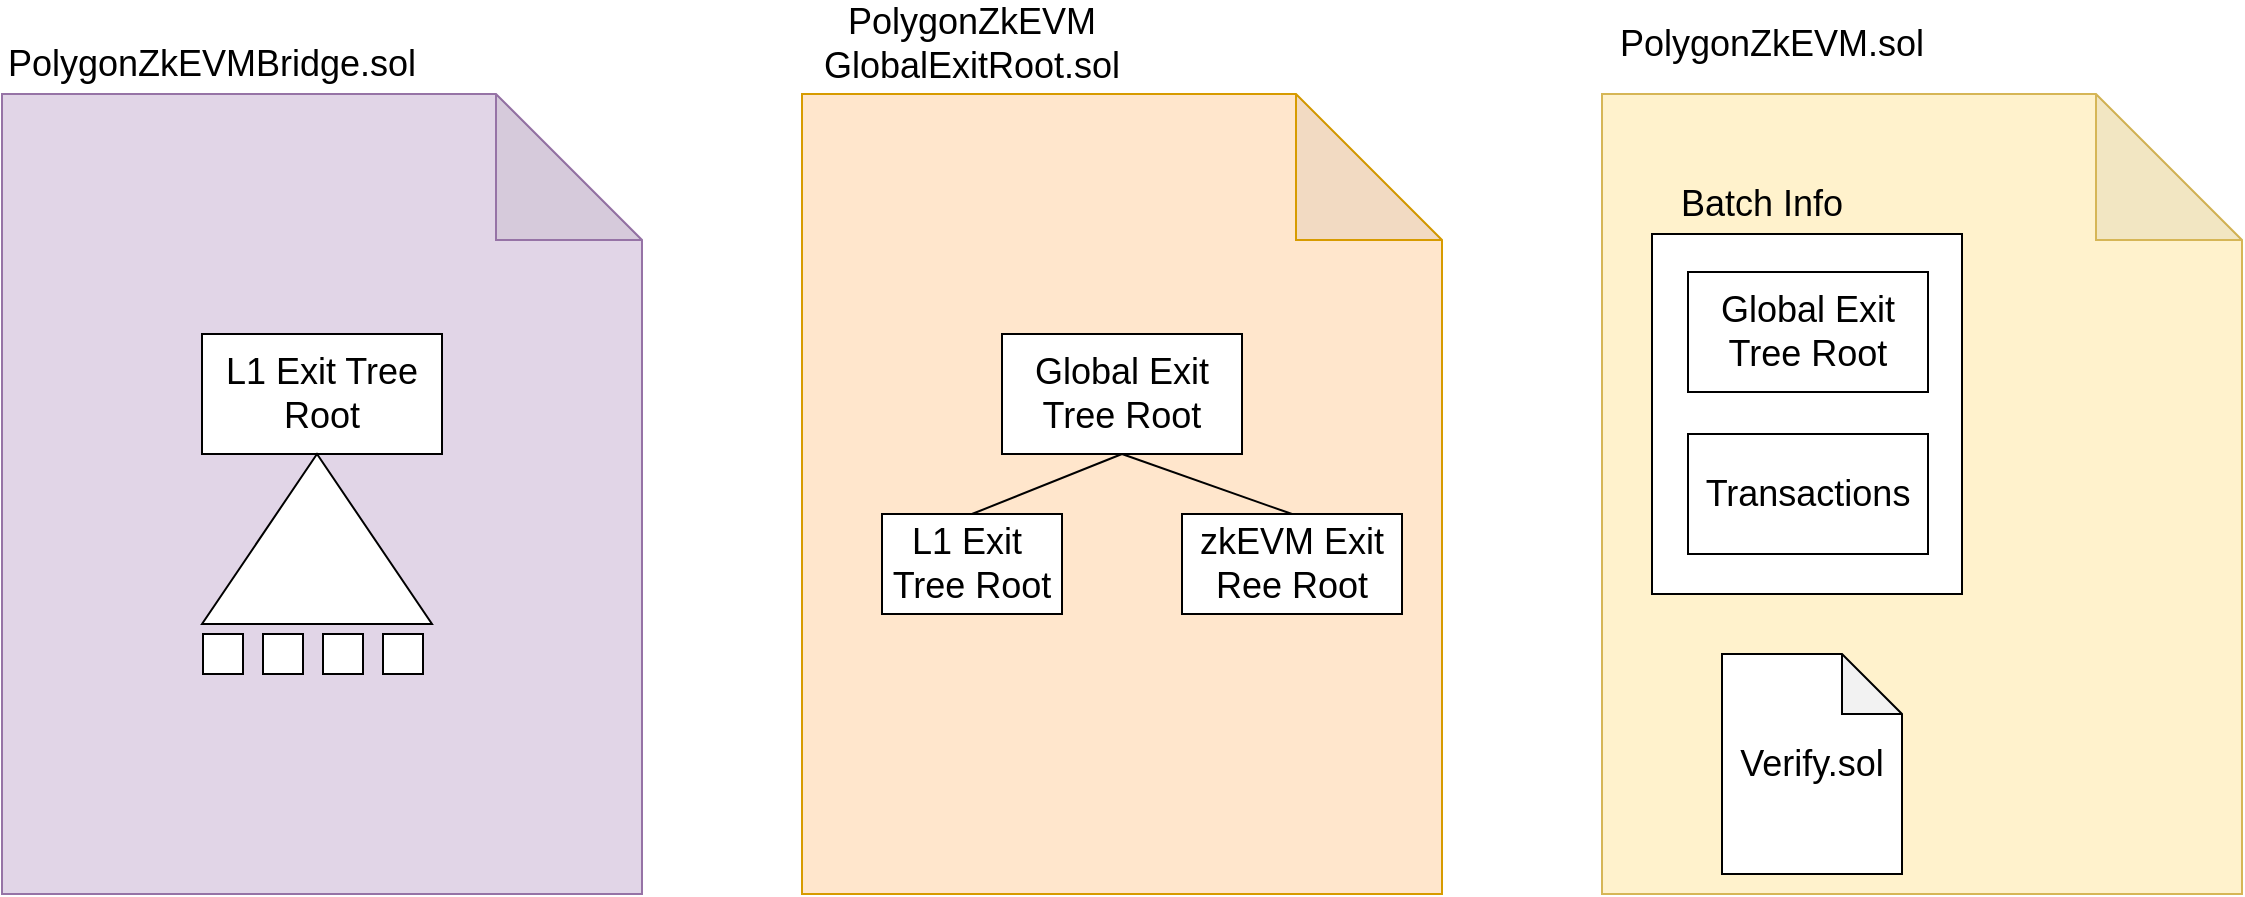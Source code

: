 <mxfile version="22.0.8" type="github">
  <diagram name="Seite-1" id="j2oCauuogQ8NOSz05JqT">
    <mxGraphModel dx="1468" dy="1003" grid="1" gridSize="10" guides="1" tooltips="1" connect="1" arrows="1" fold="1" page="1" pageScale="1" pageWidth="827" pageHeight="1169" math="0" shadow="0">
      <root>
        <mxCell id="0" />
        <mxCell id="1" parent="0" />
        <mxCell id="4N5WWOKBTAKUQs4fO8nh-11" value="" style="shape=note;whiteSpace=wrap;html=1;backgroundOutline=1;darkOpacity=0.05;size=73;fillColor=#e1d5e7;strokeColor=#9673a6;fontSize=18;" vertex="1" parent="1">
          <mxGeometry x="40" y="120" width="320" height="400" as="geometry" />
        </mxCell>
        <mxCell id="4N5WWOKBTAKUQs4fO8nh-14" value="" style="shape=note;whiteSpace=wrap;html=1;backgroundOutline=1;darkOpacity=0.05;size=73;fillColor=#ffe6cc;strokeColor=#d79b00;fontSize=18;" vertex="1" parent="1">
          <mxGeometry x="440" y="120" width="320" height="400" as="geometry" />
        </mxCell>
        <mxCell id="4N5WWOKBTAKUQs4fO8nh-15" value="" style="shape=note;whiteSpace=wrap;html=1;backgroundOutline=1;darkOpacity=0.05;size=73;fillColor=#fff2cc;strokeColor=#d6b656;fontSize=18;" vertex="1" parent="1">
          <mxGeometry x="840" y="120" width="320" height="400" as="geometry" />
        </mxCell>
        <mxCell id="4N5WWOKBTAKUQs4fO8nh-16" value="PolygonZkEVMBridge.sol" style="text;html=1;strokeColor=none;fillColor=none;align=center;verticalAlign=middle;whiteSpace=wrap;rounded=0;fontSize=18;" vertex="1" parent="1">
          <mxGeometry x="60" y="90" width="170" height="30" as="geometry" />
        </mxCell>
        <mxCell id="4N5WWOKBTAKUQs4fO8nh-17" value="PolygonZkEVM&lt;br style=&quot;font-size: 18px;&quot;&gt;GlobalExitRoot.sol" style="text;html=1;strokeColor=none;fillColor=none;align=center;verticalAlign=middle;whiteSpace=wrap;rounded=0;fontSize=18;" vertex="1" parent="1">
          <mxGeometry x="440" y="80" width="170" height="30" as="geometry" />
        </mxCell>
        <mxCell id="4N5WWOKBTAKUQs4fO8nh-18" value="PolygonZkEVM.sol" style="text;html=1;strokeColor=none;fillColor=none;align=center;verticalAlign=middle;whiteSpace=wrap;rounded=0;fontSize=18;" vertex="1" parent="1">
          <mxGeometry x="840" y="80" width="170" height="30" as="geometry" />
        </mxCell>
        <mxCell id="4N5WWOKBTAKUQs4fO8nh-19" value="&lt;font style=&quot;font-size: 18px;&quot;&gt;L1 Exit Tree Root&lt;/font&gt;" style="rounded=0;whiteSpace=wrap;html=1;" vertex="1" parent="1">
          <mxGeometry x="140" y="240" width="120" height="60" as="geometry" />
        </mxCell>
        <mxCell id="4N5WWOKBTAKUQs4fO8nh-20" value="" style="triangle;whiteSpace=wrap;html=1;rotation=-90;" vertex="1" parent="1">
          <mxGeometry x="155" y="285" width="85" height="115" as="geometry" />
        </mxCell>
        <mxCell id="4N5WWOKBTAKUQs4fO8nh-22" value="" style="whiteSpace=wrap;html=1;aspect=fixed;" vertex="1" parent="1">
          <mxGeometry x="140.5" y="390" width="20" height="20" as="geometry" />
        </mxCell>
        <mxCell id="4N5WWOKBTAKUQs4fO8nh-25" value="" style="whiteSpace=wrap;html=1;aspect=fixed;" vertex="1" parent="1">
          <mxGeometry x="170.5" y="390" width="20" height="20" as="geometry" />
        </mxCell>
        <mxCell id="4N5WWOKBTAKUQs4fO8nh-26" value="" style="whiteSpace=wrap;html=1;aspect=fixed;" vertex="1" parent="1">
          <mxGeometry x="200.5" y="390" width="20" height="20" as="geometry" />
        </mxCell>
        <mxCell id="4N5WWOKBTAKUQs4fO8nh-27" value="" style="whiteSpace=wrap;html=1;aspect=fixed;" vertex="1" parent="1">
          <mxGeometry x="230.5" y="390" width="20" height="20" as="geometry" />
        </mxCell>
        <mxCell id="4N5WWOKBTAKUQs4fO8nh-32" style="rounded=0;orthogonalLoop=1;jettySize=auto;html=1;exitX=0.5;exitY=1;exitDx=0;exitDy=0;entryX=0.5;entryY=0;entryDx=0;entryDy=0;endArrow=none;endFill=0;" edge="1" parent="1" source="4N5WWOKBTAKUQs4fO8nh-28" target="4N5WWOKBTAKUQs4fO8nh-29">
          <mxGeometry relative="1" as="geometry" />
        </mxCell>
        <mxCell id="4N5WWOKBTAKUQs4fO8nh-33" style="rounded=0;orthogonalLoop=1;jettySize=auto;html=1;exitX=0.5;exitY=1;exitDx=0;exitDy=0;entryX=0.5;entryY=0;entryDx=0;entryDy=0;endArrow=none;endFill=0;" edge="1" parent="1" source="4N5WWOKBTAKUQs4fO8nh-28" target="4N5WWOKBTAKUQs4fO8nh-30">
          <mxGeometry relative="1" as="geometry" />
        </mxCell>
        <mxCell id="4N5WWOKBTAKUQs4fO8nh-28" value="&lt;font style=&quot;font-size: 18px;&quot;&gt;Global Exit&lt;br&gt;Tree Root&lt;br&gt;&lt;/font&gt;" style="rounded=0;whiteSpace=wrap;html=1;" vertex="1" parent="1">
          <mxGeometry x="540" y="240" width="120" height="60" as="geometry" />
        </mxCell>
        <mxCell id="4N5WWOKBTAKUQs4fO8nh-29" value="&lt;font style=&quot;font-size: 18px;&quot;&gt;L1 Exit&amp;nbsp;&lt;br&gt;Tree Root&lt;br&gt;&lt;/font&gt;" style="rounded=0;whiteSpace=wrap;html=1;" vertex="1" parent="1">
          <mxGeometry x="480" y="330" width="90" height="50" as="geometry" />
        </mxCell>
        <mxCell id="4N5WWOKBTAKUQs4fO8nh-30" value="&lt;font style=&quot;font-size: 18px;&quot;&gt;zkEVM Exit&lt;br&gt;Ree Root&lt;br&gt;&lt;/font&gt;" style="rounded=0;whiteSpace=wrap;html=1;" vertex="1" parent="1">
          <mxGeometry x="630" y="330" width="110" height="50" as="geometry" />
        </mxCell>
        <mxCell id="4N5WWOKBTAKUQs4fO8nh-34" value="" style="rounded=0;whiteSpace=wrap;html=1;" vertex="1" parent="1">
          <mxGeometry x="865" y="190" width="155" height="180" as="geometry" />
        </mxCell>
        <mxCell id="4N5WWOKBTAKUQs4fO8nh-35" value="&lt;font style=&quot;font-size: 18px;&quot;&gt;Global Exit&lt;br&gt;Tree Root&lt;br&gt;&lt;/font&gt;" style="rounded=0;whiteSpace=wrap;html=1;" vertex="1" parent="1">
          <mxGeometry x="883" y="209" width="120" height="60" as="geometry" />
        </mxCell>
        <mxCell id="4N5WWOKBTAKUQs4fO8nh-36" value="&lt;font style=&quot;font-size: 18px;&quot;&gt;Transactions&lt;br&gt;&lt;/font&gt;" style="rounded=0;whiteSpace=wrap;html=1;" vertex="1" parent="1">
          <mxGeometry x="883" y="290" width="120" height="60" as="geometry" />
        </mxCell>
        <mxCell id="4N5WWOKBTAKUQs4fO8nh-37" value="&lt;font style=&quot;font-size: 18px;&quot;&gt;Batch Info&lt;/font&gt;" style="text;html=1;strokeColor=none;fillColor=none;align=center;verticalAlign=middle;whiteSpace=wrap;rounded=0;" vertex="1" parent="1">
          <mxGeometry x="870" y="160" width="100" height="30" as="geometry" />
        </mxCell>
        <mxCell id="4N5WWOKBTAKUQs4fO8nh-38" value="&lt;font style=&quot;font-size: 18px;&quot;&gt;Verify.sol&lt;/font&gt;" style="shape=note;whiteSpace=wrap;html=1;backgroundOutline=1;darkOpacity=0.05;" vertex="1" parent="1">
          <mxGeometry x="900" y="400" width="90" height="110" as="geometry" />
        </mxCell>
      </root>
    </mxGraphModel>
  </diagram>
</mxfile>
